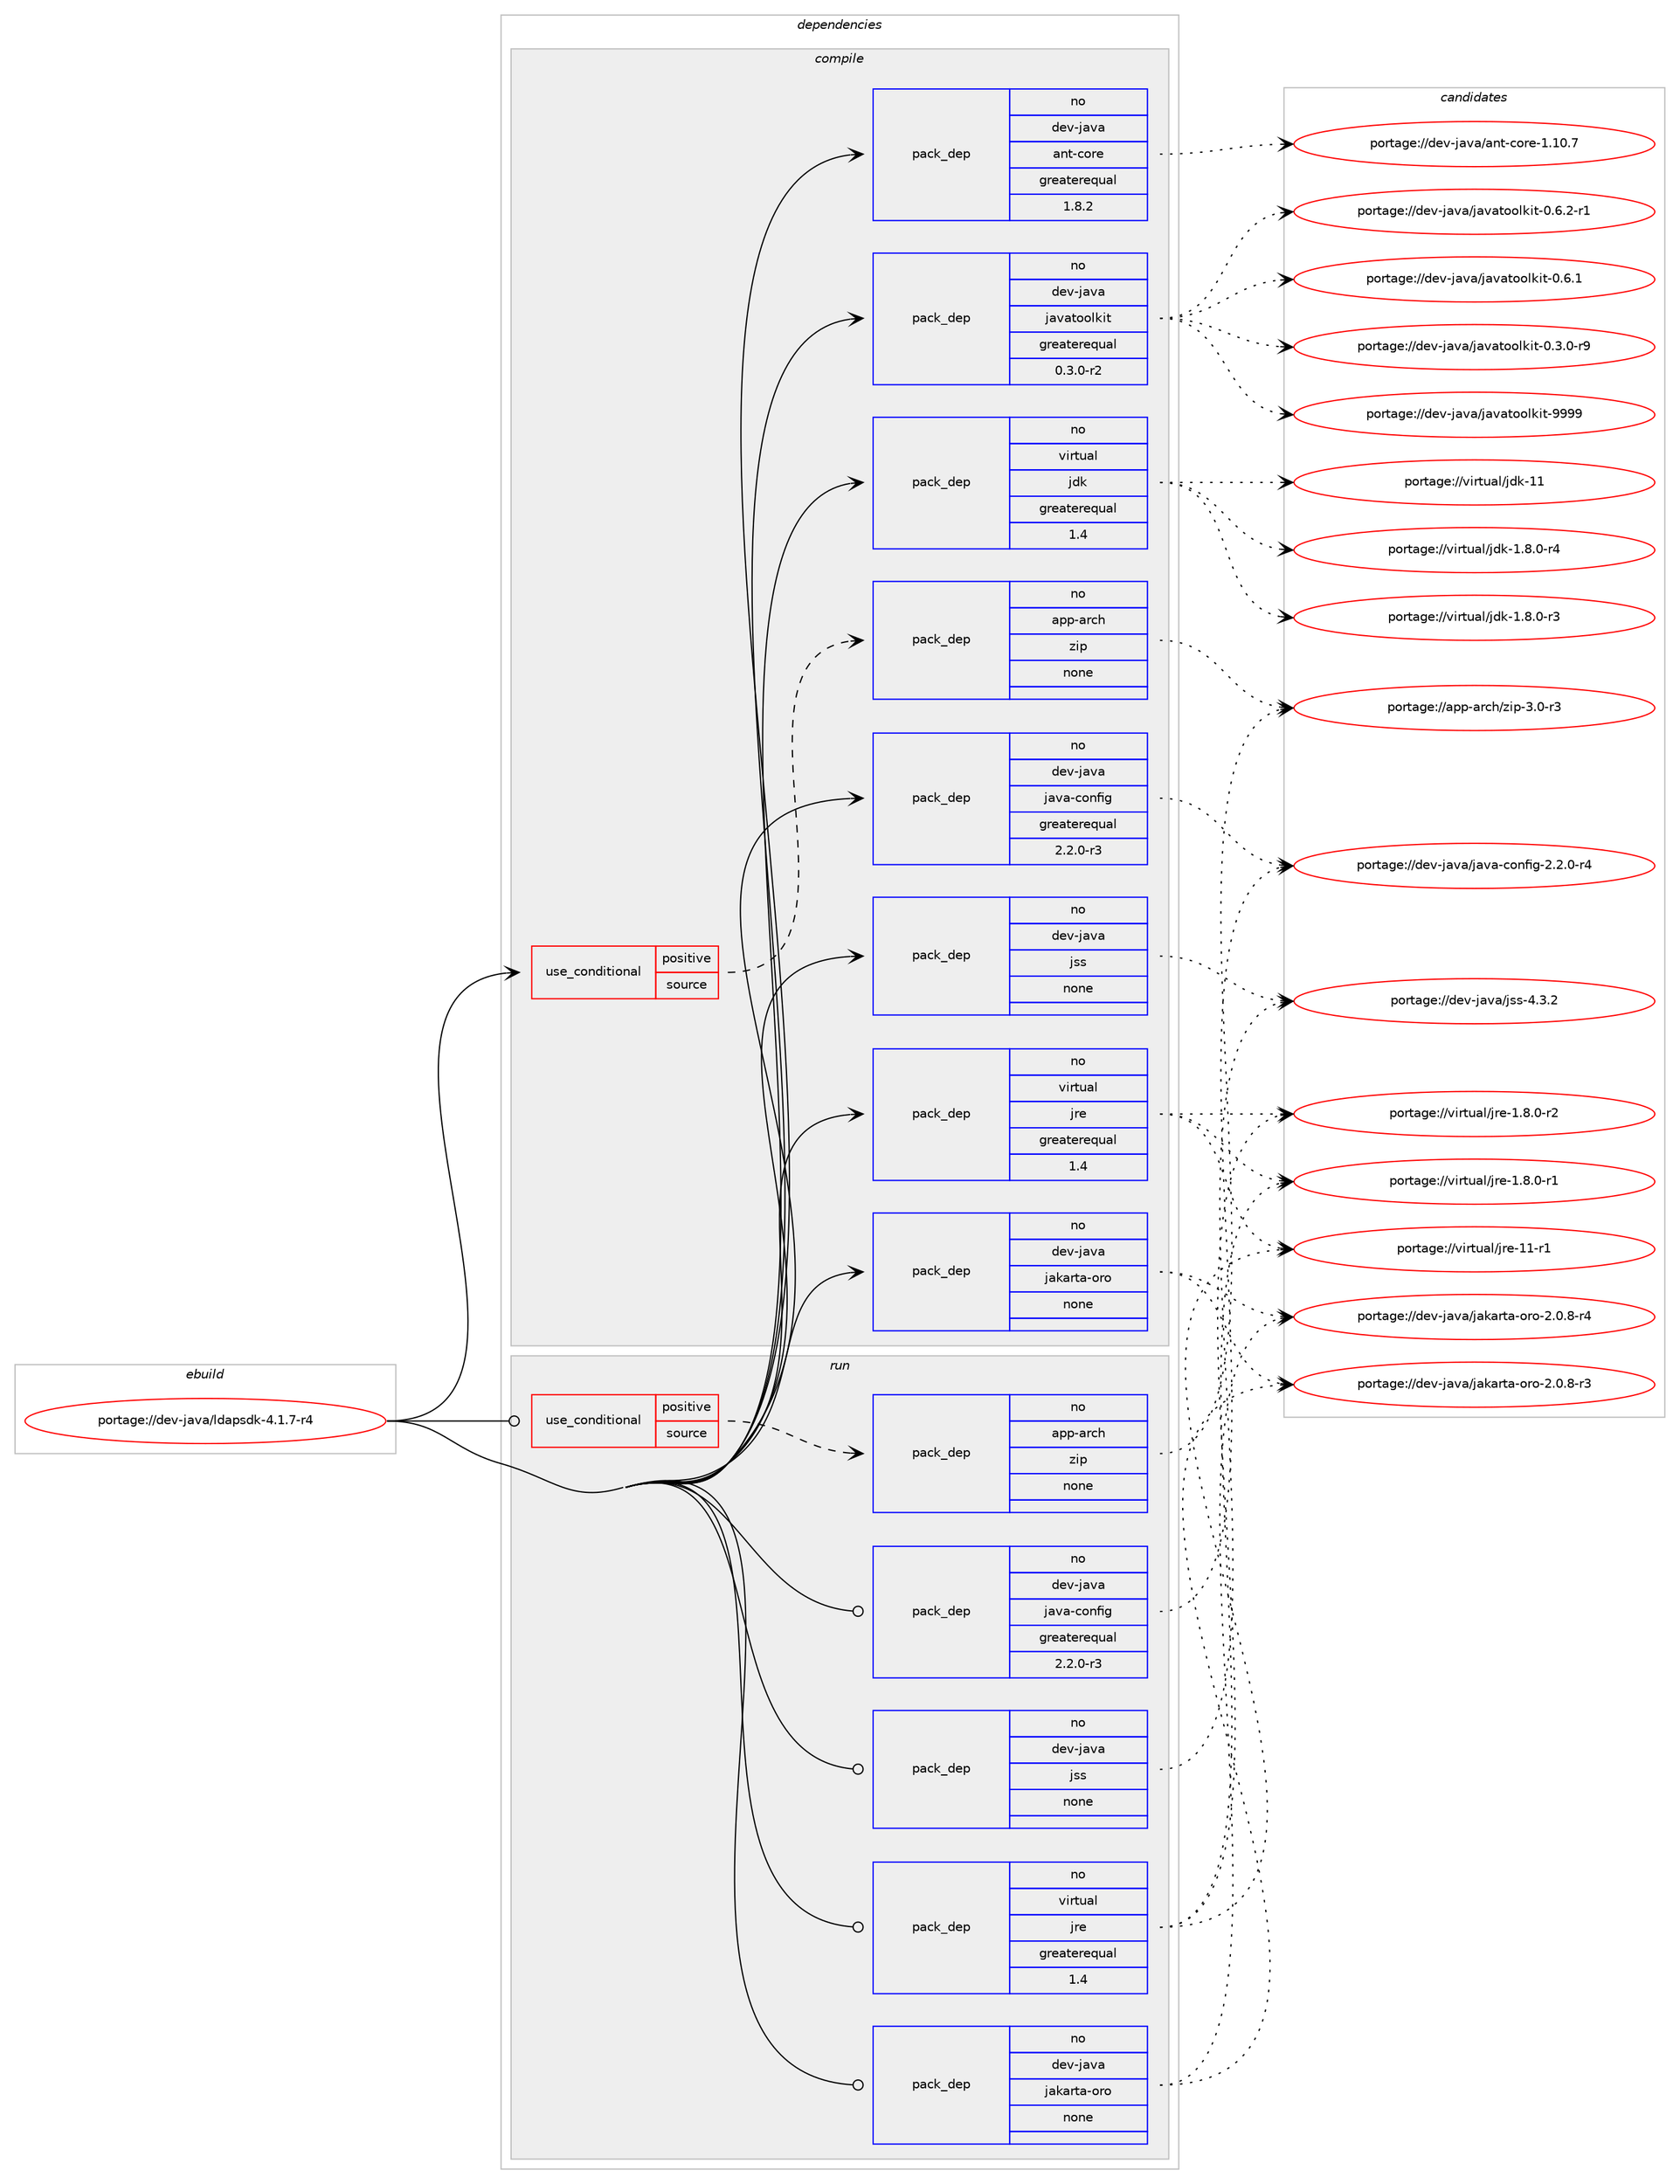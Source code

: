 digraph prolog {

# *************
# Graph options
# *************

newrank=true;
concentrate=true;
compound=true;
graph [rankdir=LR,fontname=Helvetica,fontsize=10,ranksep=1.5];#, ranksep=2.5, nodesep=0.2];
edge  [arrowhead=vee];
node  [fontname=Helvetica,fontsize=10];

# **********
# The ebuild
# **********

subgraph cluster_leftcol {
color=gray;
label=<<i>ebuild</i>>;
id [label="portage://dev-java/ldapsdk-4.1.7-r4", color=red, width=4, href="../dev-java/ldapsdk-4.1.7-r4.svg"];
}

# ****************
# The dependencies
# ****************

subgraph cluster_midcol {
color=gray;
label=<<i>dependencies</i>>;
subgraph cluster_compile {
fillcolor="#eeeeee";
style=filled;
label=<<i>compile</i>>;
subgraph cond129575 {
dependency528362 [label=<<TABLE BORDER="0" CELLBORDER="1" CELLSPACING="0" CELLPADDING="4"><TR><TD ROWSPAN="3" CELLPADDING="10">use_conditional</TD></TR><TR><TD>positive</TD></TR><TR><TD>source</TD></TR></TABLE>>, shape=none, color=red];
subgraph pack393177 {
dependency528363 [label=<<TABLE BORDER="0" CELLBORDER="1" CELLSPACING="0" CELLPADDING="4" WIDTH="220"><TR><TD ROWSPAN="6" CELLPADDING="30">pack_dep</TD></TR><TR><TD WIDTH="110">no</TD></TR><TR><TD>app-arch</TD></TR><TR><TD>zip</TD></TR><TR><TD>none</TD></TR><TR><TD></TD></TR></TABLE>>, shape=none, color=blue];
}
dependency528362:e -> dependency528363:w [weight=20,style="dashed",arrowhead="vee"];
}
id:e -> dependency528362:w [weight=20,style="solid",arrowhead="vee"];
subgraph pack393178 {
dependency528364 [label=<<TABLE BORDER="0" CELLBORDER="1" CELLSPACING="0" CELLPADDING="4" WIDTH="220"><TR><TD ROWSPAN="6" CELLPADDING="30">pack_dep</TD></TR><TR><TD WIDTH="110">no</TD></TR><TR><TD>dev-java</TD></TR><TR><TD>ant-core</TD></TR><TR><TD>greaterequal</TD></TR><TR><TD>1.8.2</TD></TR></TABLE>>, shape=none, color=blue];
}
id:e -> dependency528364:w [weight=20,style="solid",arrowhead="vee"];
subgraph pack393179 {
dependency528365 [label=<<TABLE BORDER="0" CELLBORDER="1" CELLSPACING="0" CELLPADDING="4" WIDTH="220"><TR><TD ROWSPAN="6" CELLPADDING="30">pack_dep</TD></TR><TR><TD WIDTH="110">no</TD></TR><TR><TD>dev-java</TD></TR><TR><TD>jakarta-oro</TD></TR><TR><TD>none</TD></TR><TR><TD></TD></TR></TABLE>>, shape=none, color=blue];
}
id:e -> dependency528365:w [weight=20,style="solid",arrowhead="vee"];
subgraph pack393180 {
dependency528366 [label=<<TABLE BORDER="0" CELLBORDER="1" CELLSPACING="0" CELLPADDING="4" WIDTH="220"><TR><TD ROWSPAN="6" CELLPADDING="30">pack_dep</TD></TR><TR><TD WIDTH="110">no</TD></TR><TR><TD>dev-java</TD></TR><TR><TD>java-config</TD></TR><TR><TD>greaterequal</TD></TR><TR><TD>2.2.0-r3</TD></TR></TABLE>>, shape=none, color=blue];
}
id:e -> dependency528366:w [weight=20,style="solid",arrowhead="vee"];
subgraph pack393181 {
dependency528367 [label=<<TABLE BORDER="0" CELLBORDER="1" CELLSPACING="0" CELLPADDING="4" WIDTH="220"><TR><TD ROWSPAN="6" CELLPADDING="30">pack_dep</TD></TR><TR><TD WIDTH="110">no</TD></TR><TR><TD>dev-java</TD></TR><TR><TD>javatoolkit</TD></TR><TR><TD>greaterequal</TD></TR><TR><TD>0.3.0-r2</TD></TR></TABLE>>, shape=none, color=blue];
}
id:e -> dependency528367:w [weight=20,style="solid",arrowhead="vee"];
subgraph pack393182 {
dependency528368 [label=<<TABLE BORDER="0" CELLBORDER="1" CELLSPACING="0" CELLPADDING="4" WIDTH="220"><TR><TD ROWSPAN="6" CELLPADDING="30">pack_dep</TD></TR><TR><TD WIDTH="110">no</TD></TR><TR><TD>dev-java</TD></TR><TR><TD>jss</TD></TR><TR><TD>none</TD></TR><TR><TD></TD></TR></TABLE>>, shape=none, color=blue];
}
id:e -> dependency528368:w [weight=20,style="solid",arrowhead="vee"];
subgraph pack393183 {
dependency528369 [label=<<TABLE BORDER="0" CELLBORDER="1" CELLSPACING="0" CELLPADDING="4" WIDTH="220"><TR><TD ROWSPAN="6" CELLPADDING="30">pack_dep</TD></TR><TR><TD WIDTH="110">no</TD></TR><TR><TD>virtual</TD></TR><TR><TD>jdk</TD></TR><TR><TD>greaterequal</TD></TR><TR><TD>1.4</TD></TR></TABLE>>, shape=none, color=blue];
}
id:e -> dependency528369:w [weight=20,style="solid",arrowhead="vee"];
subgraph pack393184 {
dependency528370 [label=<<TABLE BORDER="0" CELLBORDER="1" CELLSPACING="0" CELLPADDING="4" WIDTH="220"><TR><TD ROWSPAN="6" CELLPADDING="30">pack_dep</TD></TR><TR><TD WIDTH="110">no</TD></TR><TR><TD>virtual</TD></TR><TR><TD>jre</TD></TR><TR><TD>greaterequal</TD></TR><TR><TD>1.4</TD></TR></TABLE>>, shape=none, color=blue];
}
id:e -> dependency528370:w [weight=20,style="solid",arrowhead="vee"];
}
subgraph cluster_compileandrun {
fillcolor="#eeeeee";
style=filled;
label=<<i>compile and run</i>>;
}
subgraph cluster_run {
fillcolor="#eeeeee";
style=filled;
label=<<i>run</i>>;
subgraph cond129576 {
dependency528371 [label=<<TABLE BORDER="0" CELLBORDER="1" CELLSPACING="0" CELLPADDING="4"><TR><TD ROWSPAN="3" CELLPADDING="10">use_conditional</TD></TR><TR><TD>positive</TD></TR><TR><TD>source</TD></TR></TABLE>>, shape=none, color=red];
subgraph pack393185 {
dependency528372 [label=<<TABLE BORDER="0" CELLBORDER="1" CELLSPACING="0" CELLPADDING="4" WIDTH="220"><TR><TD ROWSPAN="6" CELLPADDING="30">pack_dep</TD></TR><TR><TD WIDTH="110">no</TD></TR><TR><TD>app-arch</TD></TR><TR><TD>zip</TD></TR><TR><TD>none</TD></TR><TR><TD></TD></TR></TABLE>>, shape=none, color=blue];
}
dependency528371:e -> dependency528372:w [weight=20,style="dashed",arrowhead="vee"];
}
id:e -> dependency528371:w [weight=20,style="solid",arrowhead="odot"];
subgraph pack393186 {
dependency528373 [label=<<TABLE BORDER="0" CELLBORDER="1" CELLSPACING="0" CELLPADDING="4" WIDTH="220"><TR><TD ROWSPAN="6" CELLPADDING="30">pack_dep</TD></TR><TR><TD WIDTH="110">no</TD></TR><TR><TD>dev-java</TD></TR><TR><TD>jakarta-oro</TD></TR><TR><TD>none</TD></TR><TR><TD></TD></TR></TABLE>>, shape=none, color=blue];
}
id:e -> dependency528373:w [weight=20,style="solid",arrowhead="odot"];
subgraph pack393187 {
dependency528374 [label=<<TABLE BORDER="0" CELLBORDER="1" CELLSPACING="0" CELLPADDING="4" WIDTH="220"><TR><TD ROWSPAN="6" CELLPADDING="30">pack_dep</TD></TR><TR><TD WIDTH="110">no</TD></TR><TR><TD>dev-java</TD></TR><TR><TD>java-config</TD></TR><TR><TD>greaterequal</TD></TR><TR><TD>2.2.0-r3</TD></TR></TABLE>>, shape=none, color=blue];
}
id:e -> dependency528374:w [weight=20,style="solid",arrowhead="odot"];
subgraph pack393188 {
dependency528375 [label=<<TABLE BORDER="0" CELLBORDER="1" CELLSPACING="0" CELLPADDING="4" WIDTH="220"><TR><TD ROWSPAN="6" CELLPADDING="30">pack_dep</TD></TR><TR><TD WIDTH="110">no</TD></TR><TR><TD>dev-java</TD></TR><TR><TD>jss</TD></TR><TR><TD>none</TD></TR><TR><TD></TD></TR></TABLE>>, shape=none, color=blue];
}
id:e -> dependency528375:w [weight=20,style="solid",arrowhead="odot"];
subgraph pack393189 {
dependency528376 [label=<<TABLE BORDER="0" CELLBORDER="1" CELLSPACING="0" CELLPADDING="4" WIDTH="220"><TR><TD ROWSPAN="6" CELLPADDING="30">pack_dep</TD></TR><TR><TD WIDTH="110">no</TD></TR><TR><TD>virtual</TD></TR><TR><TD>jre</TD></TR><TR><TD>greaterequal</TD></TR><TR><TD>1.4</TD></TR></TABLE>>, shape=none, color=blue];
}
id:e -> dependency528376:w [weight=20,style="solid",arrowhead="odot"];
}
}

# **************
# The candidates
# **************

subgraph cluster_choices {
rank=same;
color=gray;
label=<<i>candidates</i>>;

subgraph choice393177 {
color=black;
nodesep=1;
choice9711211245971149910447122105112455146484511451 [label="portage://app-arch/zip-3.0-r3", color=red, width=4,href="../app-arch/zip-3.0-r3.svg"];
dependency528363:e -> choice9711211245971149910447122105112455146484511451:w [style=dotted,weight="100"];
}
subgraph choice393178 {
color=black;
nodesep=1;
choice1001011184510697118974797110116459911111410145494649484655 [label="portage://dev-java/ant-core-1.10.7", color=red, width=4,href="../dev-java/ant-core-1.10.7.svg"];
dependency528364:e -> choice1001011184510697118974797110116459911111410145494649484655:w [style=dotted,weight="100"];
}
subgraph choice393179 {
color=black;
nodesep=1;
choice10010111845106971189747106971079711411697451111141114550464846564511452 [label="portage://dev-java/jakarta-oro-2.0.8-r4", color=red, width=4,href="../dev-java/jakarta-oro-2.0.8-r4.svg"];
choice10010111845106971189747106971079711411697451111141114550464846564511451 [label="portage://dev-java/jakarta-oro-2.0.8-r3", color=red, width=4,href="../dev-java/jakarta-oro-2.0.8-r3.svg"];
dependency528365:e -> choice10010111845106971189747106971079711411697451111141114550464846564511452:w [style=dotted,weight="100"];
dependency528365:e -> choice10010111845106971189747106971079711411697451111141114550464846564511451:w [style=dotted,weight="100"];
}
subgraph choice393180 {
color=black;
nodesep=1;
choice10010111845106971189747106971189745991111101021051034550465046484511452 [label="portage://dev-java/java-config-2.2.0-r4", color=red, width=4,href="../dev-java/java-config-2.2.0-r4.svg"];
dependency528366:e -> choice10010111845106971189747106971189745991111101021051034550465046484511452:w [style=dotted,weight="100"];
}
subgraph choice393181 {
color=black;
nodesep=1;
choice1001011184510697118974710697118971161111111081071051164557575757 [label="portage://dev-java/javatoolkit-9999", color=red, width=4,href="../dev-java/javatoolkit-9999.svg"];
choice1001011184510697118974710697118971161111111081071051164548465446504511449 [label="portage://dev-java/javatoolkit-0.6.2-r1", color=red, width=4,href="../dev-java/javatoolkit-0.6.2-r1.svg"];
choice100101118451069711897471069711897116111111108107105116454846544649 [label="portage://dev-java/javatoolkit-0.6.1", color=red, width=4,href="../dev-java/javatoolkit-0.6.1.svg"];
choice1001011184510697118974710697118971161111111081071051164548465146484511457 [label="portage://dev-java/javatoolkit-0.3.0-r9", color=red, width=4,href="../dev-java/javatoolkit-0.3.0-r9.svg"];
dependency528367:e -> choice1001011184510697118974710697118971161111111081071051164557575757:w [style=dotted,weight="100"];
dependency528367:e -> choice1001011184510697118974710697118971161111111081071051164548465446504511449:w [style=dotted,weight="100"];
dependency528367:e -> choice100101118451069711897471069711897116111111108107105116454846544649:w [style=dotted,weight="100"];
dependency528367:e -> choice1001011184510697118974710697118971161111111081071051164548465146484511457:w [style=dotted,weight="100"];
}
subgraph choice393182 {
color=black;
nodesep=1;
choice10010111845106971189747106115115455246514650 [label="portage://dev-java/jss-4.3.2", color=red, width=4,href="../dev-java/jss-4.3.2.svg"];
dependency528368:e -> choice10010111845106971189747106115115455246514650:w [style=dotted,weight="100"];
}
subgraph choice393183 {
color=black;
nodesep=1;
choice1181051141161179710847106100107454949 [label="portage://virtual/jdk-11", color=red, width=4,href="../virtual/jdk-11.svg"];
choice11810511411611797108471061001074549465646484511452 [label="portage://virtual/jdk-1.8.0-r4", color=red, width=4,href="../virtual/jdk-1.8.0-r4.svg"];
choice11810511411611797108471061001074549465646484511451 [label="portage://virtual/jdk-1.8.0-r3", color=red, width=4,href="../virtual/jdk-1.8.0-r3.svg"];
dependency528369:e -> choice1181051141161179710847106100107454949:w [style=dotted,weight="100"];
dependency528369:e -> choice11810511411611797108471061001074549465646484511452:w [style=dotted,weight="100"];
dependency528369:e -> choice11810511411611797108471061001074549465646484511451:w [style=dotted,weight="100"];
}
subgraph choice393184 {
color=black;
nodesep=1;
choice11810511411611797108471061141014549494511449 [label="portage://virtual/jre-11-r1", color=red, width=4,href="../virtual/jre-11-r1.svg"];
choice11810511411611797108471061141014549465646484511450 [label="portage://virtual/jre-1.8.0-r2", color=red, width=4,href="../virtual/jre-1.8.0-r2.svg"];
choice11810511411611797108471061141014549465646484511449 [label="portage://virtual/jre-1.8.0-r1", color=red, width=4,href="../virtual/jre-1.8.0-r1.svg"];
dependency528370:e -> choice11810511411611797108471061141014549494511449:w [style=dotted,weight="100"];
dependency528370:e -> choice11810511411611797108471061141014549465646484511450:w [style=dotted,weight="100"];
dependency528370:e -> choice11810511411611797108471061141014549465646484511449:w [style=dotted,weight="100"];
}
subgraph choice393185 {
color=black;
nodesep=1;
choice9711211245971149910447122105112455146484511451 [label="portage://app-arch/zip-3.0-r3", color=red, width=4,href="../app-arch/zip-3.0-r3.svg"];
dependency528372:e -> choice9711211245971149910447122105112455146484511451:w [style=dotted,weight="100"];
}
subgraph choice393186 {
color=black;
nodesep=1;
choice10010111845106971189747106971079711411697451111141114550464846564511452 [label="portage://dev-java/jakarta-oro-2.0.8-r4", color=red, width=4,href="../dev-java/jakarta-oro-2.0.8-r4.svg"];
choice10010111845106971189747106971079711411697451111141114550464846564511451 [label="portage://dev-java/jakarta-oro-2.0.8-r3", color=red, width=4,href="../dev-java/jakarta-oro-2.0.8-r3.svg"];
dependency528373:e -> choice10010111845106971189747106971079711411697451111141114550464846564511452:w [style=dotted,weight="100"];
dependency528373:e -> choice10010111845106971189747106971079711411697451111141114550464846564511451:w [style=dotted,weight="100"];
}
subgraph choice393187 {
color=black;
nodesep=1;
choice10010111845106971189747106971189745991111101021051034550465046484511452 [label="portage://dev-java/java-config-2.2.0-r4", color=red, width=4,href="../dev-java/java-config-2.2.0-r4.svg"];
dependency528374:e -> choice10010111845106971189747106971189745991111101021051034550465046484511452:w [style=dotted,weight="100"];
}
subgraph choice393188 {
color=black;
nodesep=1;
choice10010111845106971189747106115115455246514650 [label="portage://dev-java/jss-4.3.2", color=red, width=4,href="../dev-java/jss-4.3.2.svg"];
dependency528375:e -> choice10010111845106971189747106115115455246514650:w [style=dotted,weight="100"];
}
subgraph choice393189 {
color=black;
nodesep=1;
choice11810511411611797108471061141014549494511449 [label="portage://virtual/jre-11-r1", color=red, width=4,href="../virtual/jre-11-r1.svg"];
choice11810511411611797108471061141014549465646484511450 [label="portage://virtual/jre-1.8.0-r2", color=red, width=4,href="../virtual/jre-1.8.0-r2.svg"];
choice11810511411611797108471061141014549465646484511449 [label="portage://virtual/jre-1.8.0-r1", color=red, width=4,href="../virtual/jre-1.8.0-r1.svg"];
dependency528376:e -> choice11810511411611797108471061141014549494511449:w [style=dotted,weight="100"];
dependency528376:e -> choice11810511411611797108471061141014549465646484511450:w [style=dotted,weight="100"];
dependency528376:e -> choice11810511411611797108471061141014549465646484511449:w [style=dotted,weight="100"];
}
}

}
